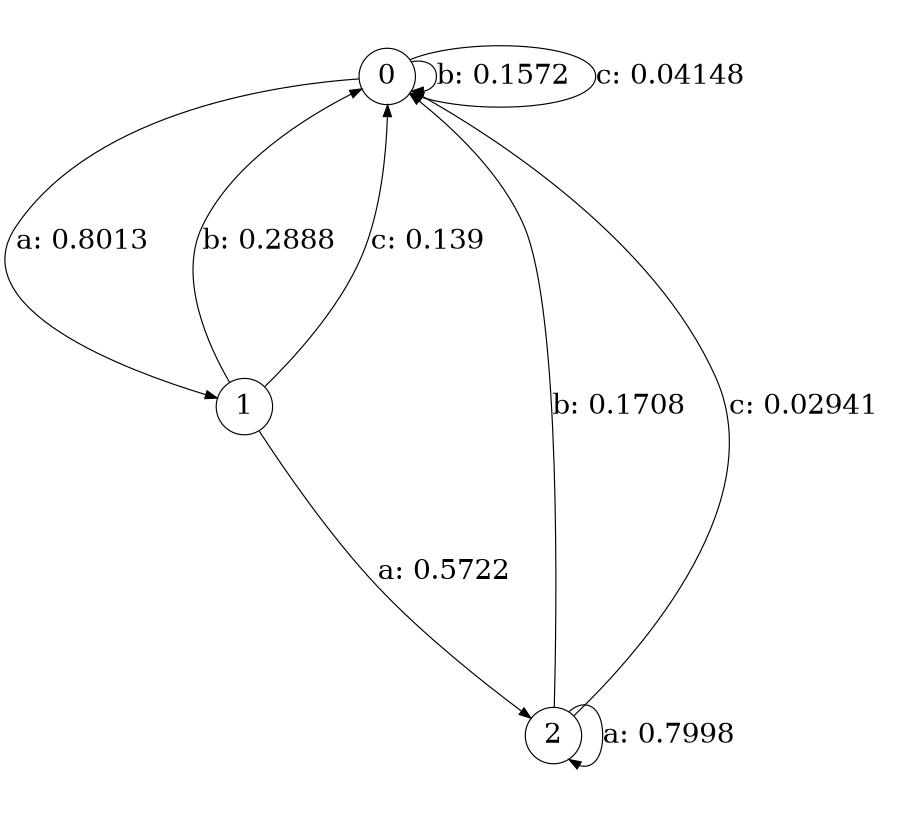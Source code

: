 digraph "d1-200nw-t0-cen-SML" {
size = "6,8.5";
ratio = "fill";
node [shape = circle];
node [fontsize = 24];
edge [fontsize = 24];
0 -> 1 [label = "a: 0.8013   "];
0 -> 0 [label = "b: 0.1572   "];
0 -> 0 [label = "c: 0.04148  "];
1 -> 2 [label = "a: 0.5722   "];
1 -> 0 [label = "b: 0.2888   "];
1 -> 0 [label = "c: 0.139    "];
2 -> 2 [label = "a: 0.7998   "];
2 -> 0 [label = "b: 0.1708   "];
2 -> 0 [label = "c: 0.02941  "];
}